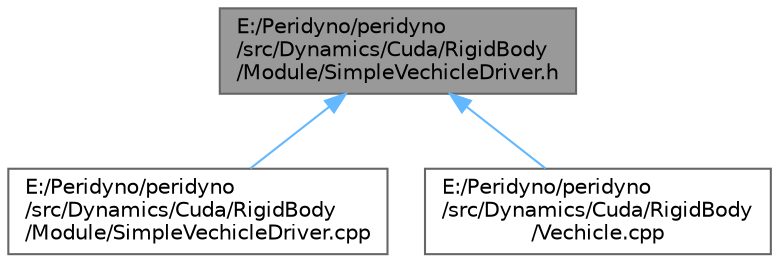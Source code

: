 digraph "E:/Peridyno/peridyno/src/Dynamics/Cuda/RigidBody/Module/SimpleVechicleDriver.h"
{
 // LATEX_PDF_SIZE
  bgcolor="transparent";
  edge [fontname=Helvetica,fontsize=10,labelfontname=Helvetica,labelfontsize=10];
  node [fontname=Helvetica,fontsize=10,shape=box,height=0.2,width=0.4];
  Node1 [id="Node000001",label="E:/Peridyno/peridyno\l/src/Dynamics/Cuda/RigidBody\l/Module/SimpleVechicleDriver.h",height=0.2,width=0.4,color="gray40", fillcolor="grey60", style="filled", fontcolor="black",tooltip=" "];
  Node1 -> Node2 [id="edge1_Node000001_Node000002",dir="back",color="steelblue1",style="solid",tooltip=" "];
  Node2 [id="Node000002",label="E:/Peridyno/peridyno\l/src/Dynamics/Cuda/RigidBody\l/Module/SimpleVechicleDriver.cpp",height=0.2,width=0.4,color="grey40", fillcolor="white", style="filled",URL="$_simple_vechicle_driver_8cpp.html",tooltip=" "];
  Node1 -> Node3 [id="edge2_Node000001_Node000003",dir="back",color="steelblue1",style="solid",tooltip=" "];
  Node3 [id="Node000003",label="E:/Peridyno/peridyno\l/src/Dynamics/Cuda/RigidBody\l/Vechicle.cpp",height=0.2,width=0.4,color="grey40", fillcolor="white", style="filled",URL="$_vechicle_8cpp.html",tooltip=" "];
}
